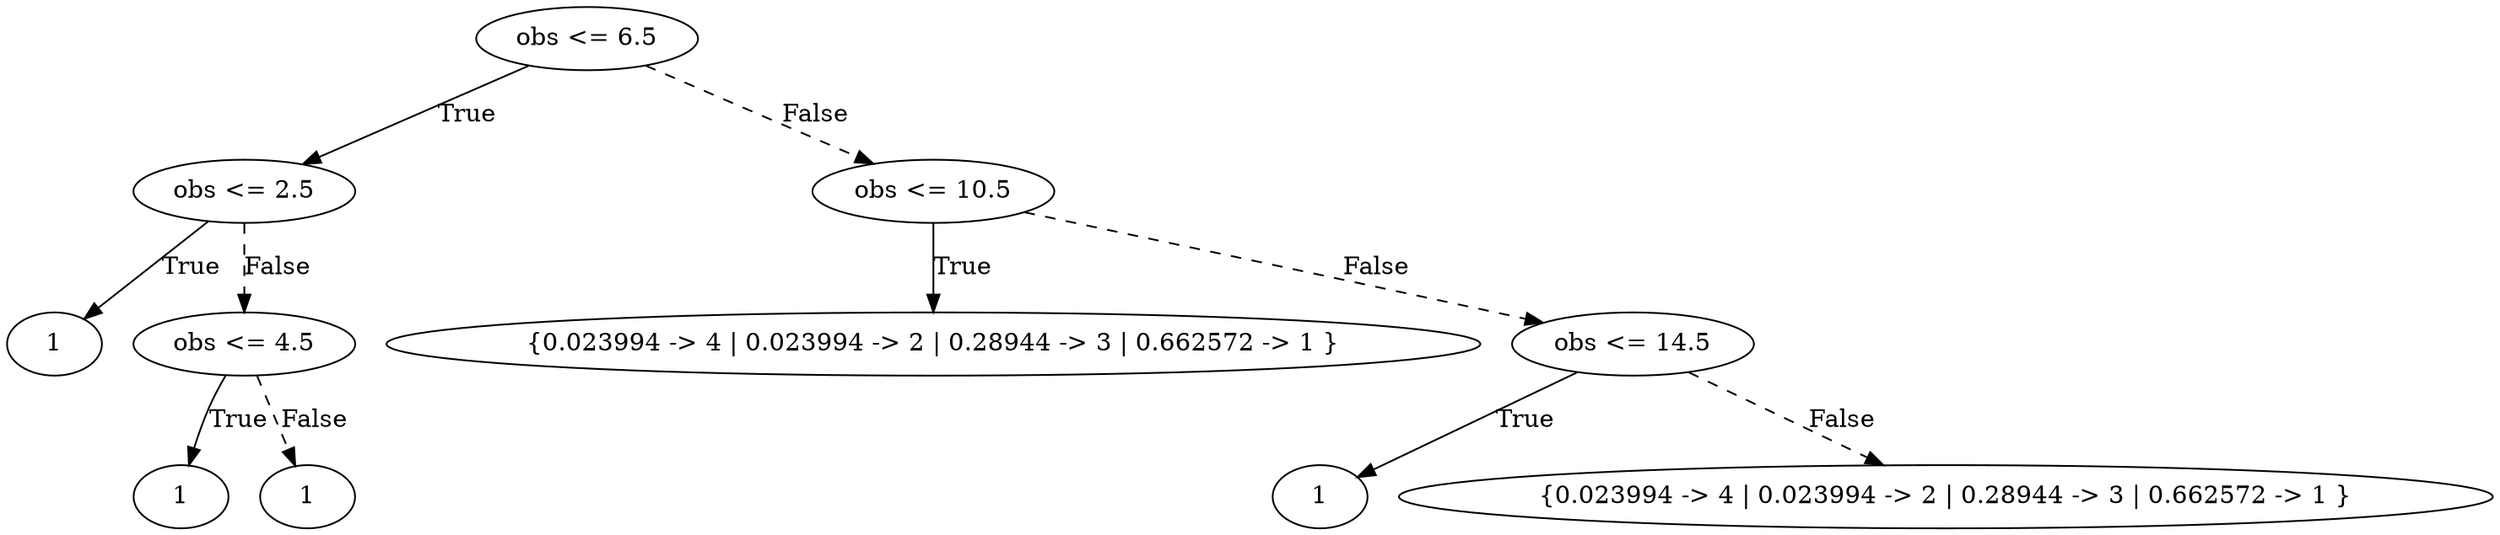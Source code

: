 digraph {
0 [label="obs <= 6.5"];
1 [label="obs <= 2.5"];
2 [label="1"];
1 -> 2 [label="True"];
3 [label="obs <= 4.5"];
4 [label="1"];
3 -> 4 [label="True"];
5 [label="1"];
3 -> 5 [style="dashed", label="False"];
1 -> 3 [style="dashed", label="False"];
0 -> 1 [label="True"];
6 [label="obs <= 10.5"];
7 [label="{0.023994 -> 4 | 0.023994 -> 2 | 0.28944 -> 3 | 0.662572 -> 1 }"];
6 -> 7 [label="True"];
8 [label="obs <= 14.5"];
9 [label="1"];
8 -> 9 [label="True"];
10 [label="{0.023994 -> 4 | 0.023994 -> 2 | 0.28944 -> 3 | 0.662572 -> 1 }"];
8 -> 10 [style="dashed", label="False"];
6 -> 8 [style="dashed", label="False"];
0 -> 6 [style="dashed", label="False"];

}